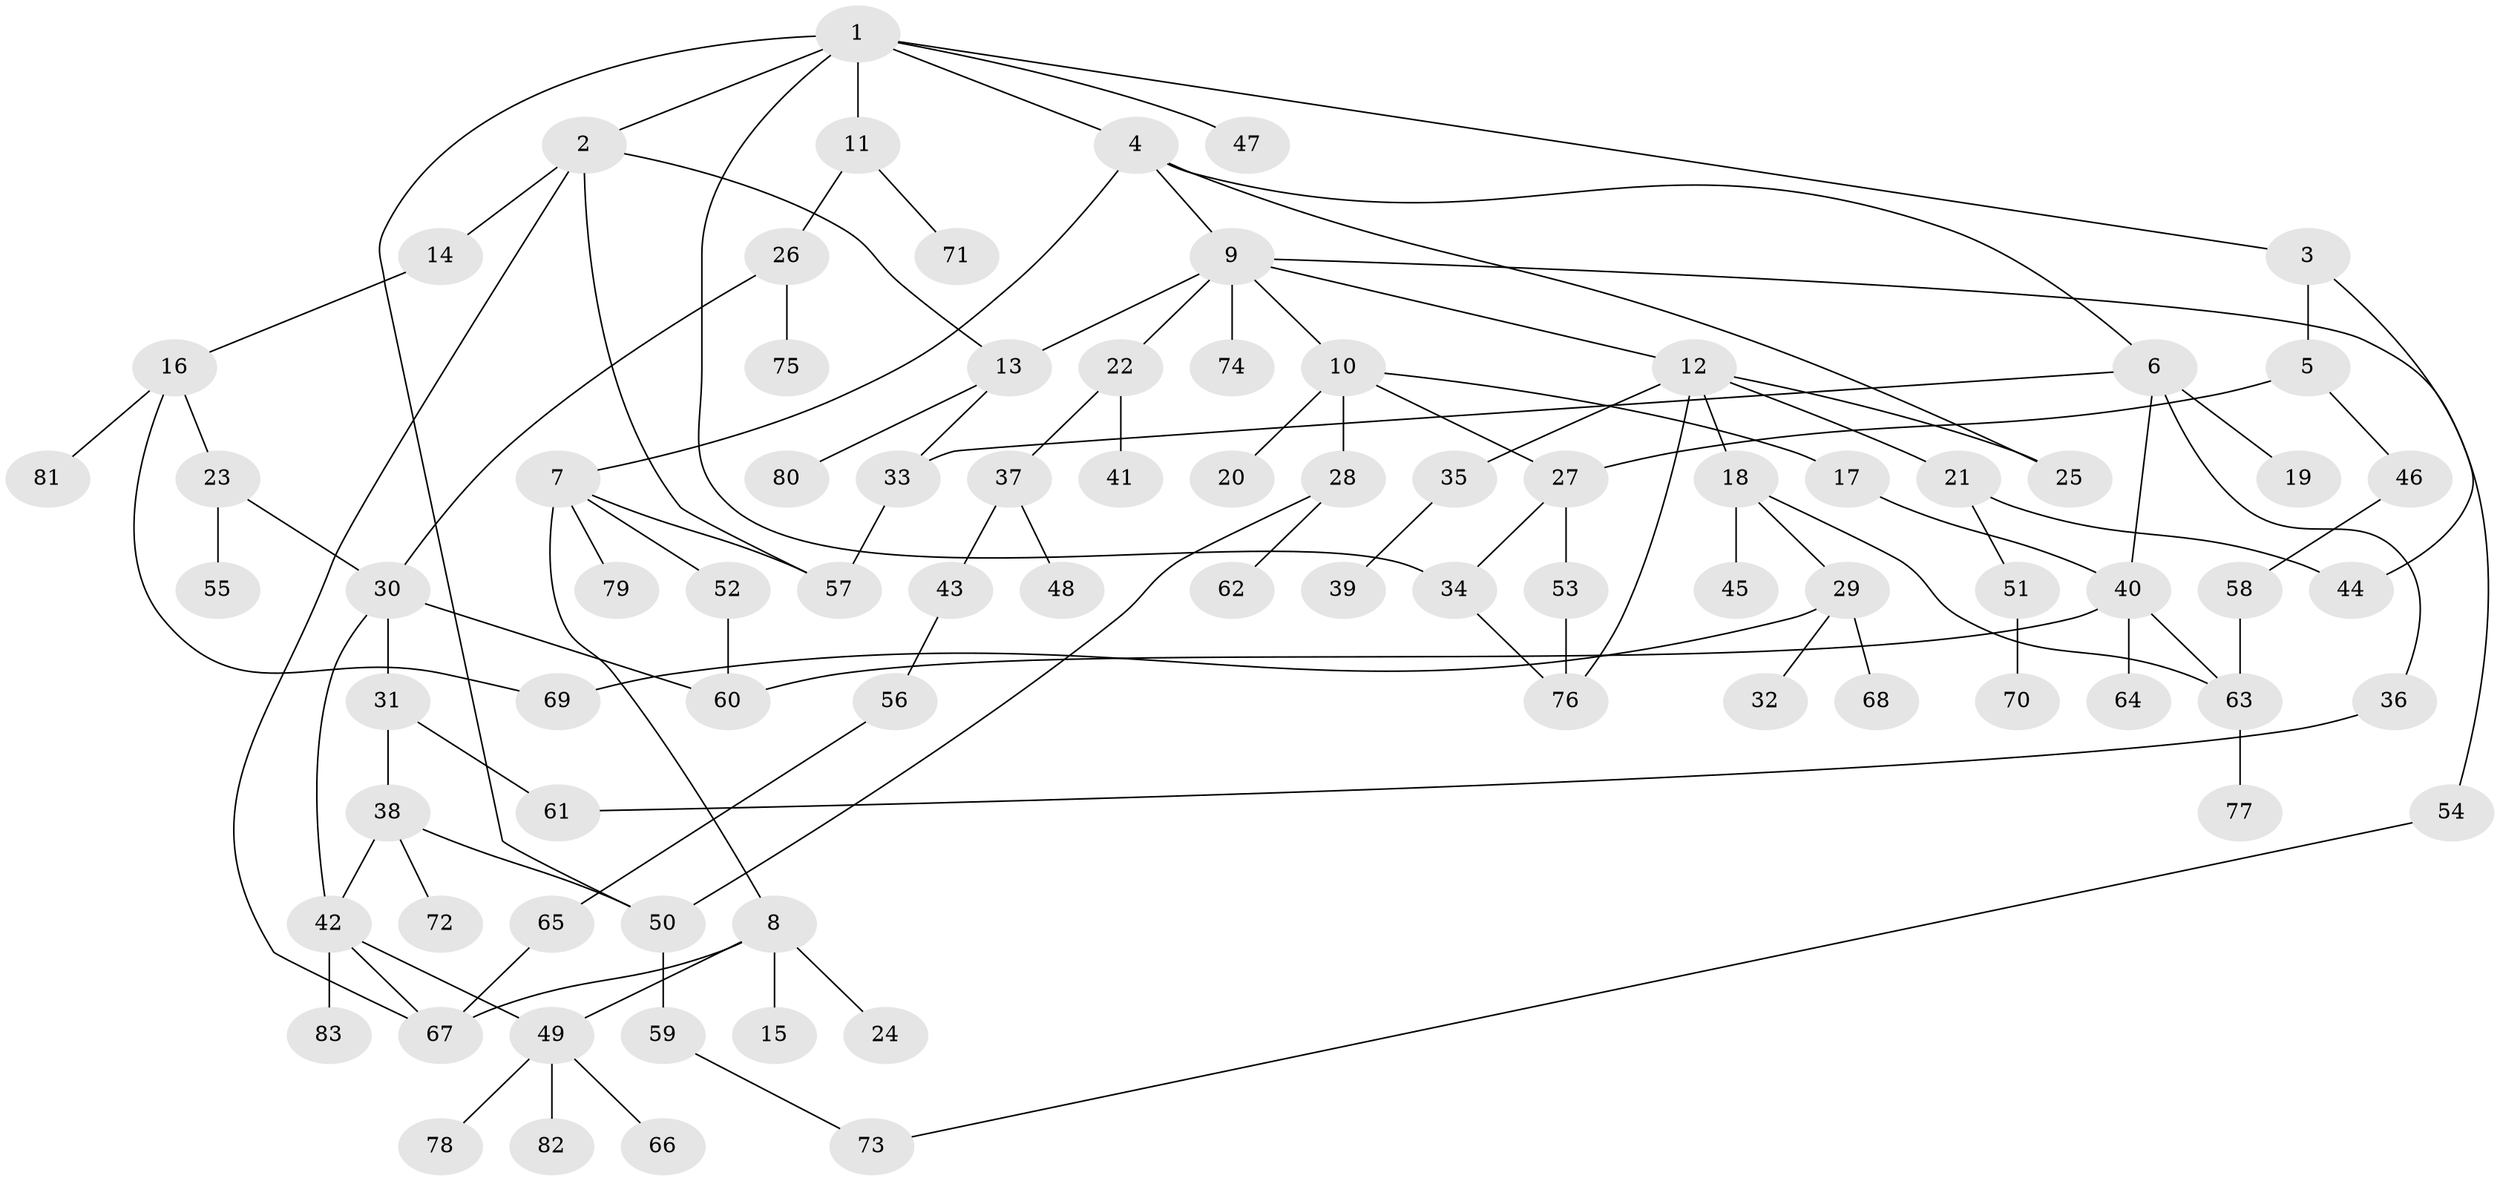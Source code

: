// Generated by graph-tools (version 1.1) at 2025/49/03/09/25 03:49:27]
// undirected, 83 vertices, 108 edges
graph export_dot {
graph [start="1"]
  node [color=gray90,style=filled];
  1;
  2;
  3;
  4;
  5;
  6;
  7;
  8;
  9;
  10;
  11;
  12;
  13;
  14;
  15;
  16;
  17;
  18;
  19;
  20;
  21;
  22;
  23;
  24;
  25;
  26;
  27;
  28;
  29;
  30;
  31;
  32;
  33;
  34;
  35;
  36;
  37;
  38;
  39;
  40;
  41;
  42;
  43;
  44;
  45;
  46;
  47;
  48;
  49;
  50;
  51;
  52;
  53;
  54;
  55;
  56;
  57;
  58;
  59;
  60;
  61;
  62;
  63;
  64;
  65;
  66;
  67;
  68;
  69;
  70;
  71;
  72;
  73;
  74;
  75;
  76;
  77;
  78;
  79;
  80;
  81;
  82;
  83;
  1 -- 2;
  1 -- 3;
  1 -- 4;
  1 -- 11;
  1 -- 47;
  1 -- 34;
  1 -- 50;
  2 -- 14;
  2 -- 13;
  2 -- 57;
  2 -- 67;
  3 -- 5;
  3 -- 44;
  4 -- 6;
  4 -- 7;
  4 -- 9;
  4 -- 25;
  5 -- 27;
  5 -- 46;
  6 -- 19;
  6 -- 33;
  6 -- 36;
  6 -- 40;
  7 -- 8;
  7 -- 52;
  7 -- 57;
  7 -- 79;
  8 -- 15;
  8 -- 24;
  8 -- 49;
  8 -- 67;
  9 -- 10;
  9 -- 12;
  9 -- 13;
  9 -- 22;
  9 -- 54;
  9 -- 74;
  10 -- 17;
  10 -- 20;
  10 -- 28;
  10 -- 27;
  11 -- 26;
  11 -- 71;
  12 -- 18;
  12 -- 21;
  12 -- 35;
  12 -- 25;
  12 -- 76;
  13 -- 80;
  13 -- 33;
  14 -- 16;
  16 -- 23;
  16 -- 69;
  16 -- 81;
  17 -- 40;
  18 -- 29;
  18 -- 45;
  18 -- 63;
  21 -- 51;
  21 -- 44;
  22 -- 37;
  22 -- 41;
  23 -- 30;
  23 -- 55;
  26 -- 75;
  26 -- 30;
  27 -- 34;
  27 -- 53;
  28 -- 62;
  28 -- 50;
  29 -- 32;
  29 -- 68;
  29 -- 69;
  30 -- 31;
  30 -- 60;
  30 -- 42;
  31 -- 38;
  31 -- 61;
  33 -- 57;
  34 -- 76;
  35 -- 39;
  36 -- 61;
  37 -- 43;
  37 -- 48;
  38 -- 42;
  38 -- 50;
  38 -- 72;
  40 -- 64;
  40 -- 60;
  40 -- 63;
  42 -- 83;
  42 -- 67;
  42 -- 49;
  43 -- 56;
  46 -- 58;
  49 -- 66;
  49 -- 78;
  49 -- 82;
  50 -- 59;
  51 -- 70;
  52 -- 60;
  53 -- 76;
  54 -- 73;
  56 -- 65;
  58 -- 63;
  59 -- 73;
  63 -- 77;
  65 -- 67;
}
